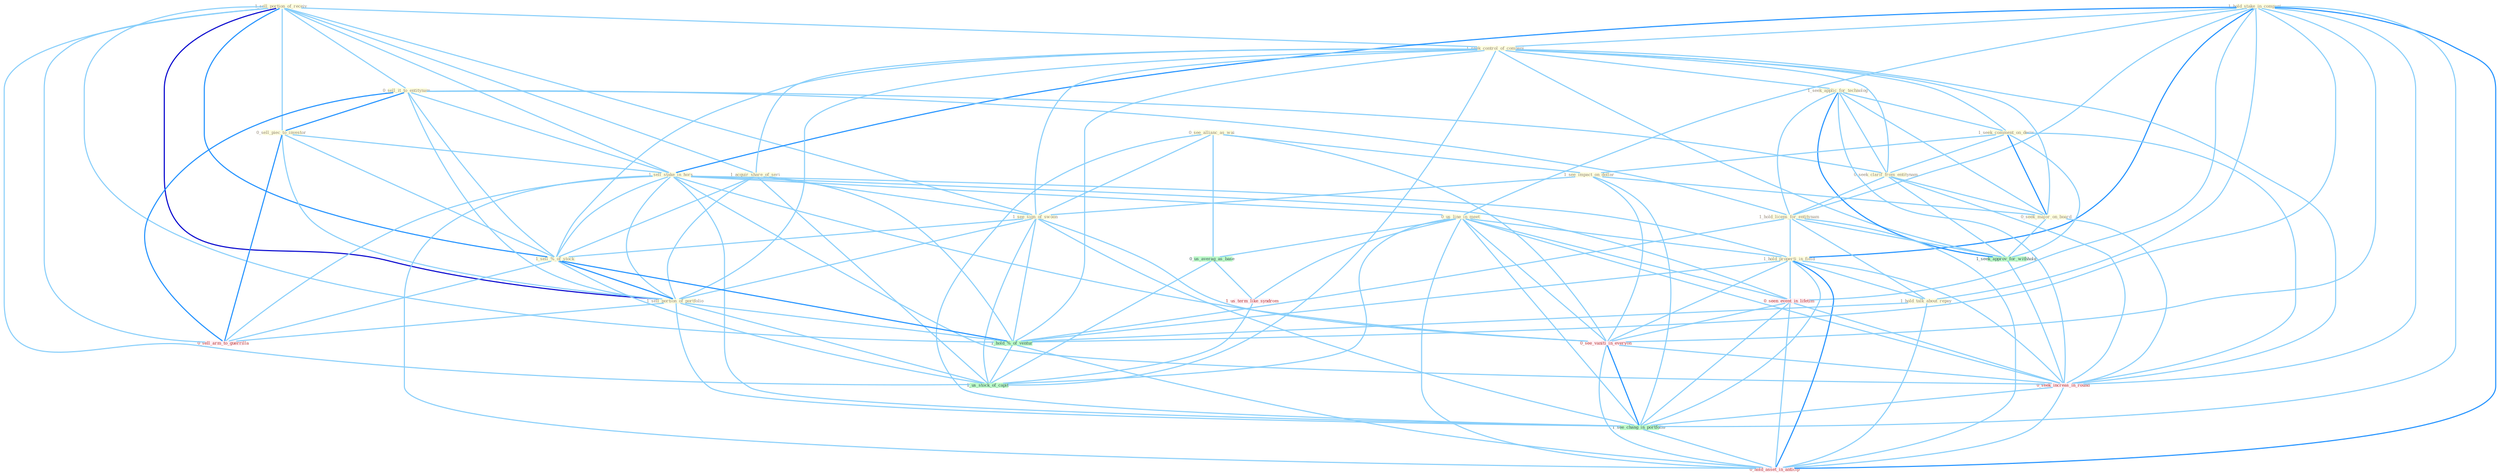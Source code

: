 Graph G{ 
    node
    [shape=polygon,style=filled,width=.5,height=.06,color="#BDFCC9",fixedsize=true,fontsize=4,
    fontcolor="#2f4f4f"];
    {node
    [color="#ffffe0", fontcolor="#8b7d6b"] "1_sell_portion_of_receiv " "1_hold_stake_in_compani " "0_sell_it_to_entitynam " "1_seek_control_of_compani " "1_seek_applic_for_technolog " "0_sell_piec_to_investor " "0_see_allianc_as_wai " "1_seek_comment_on_decis " "1_sell_stake_in_hors " "0_us_line_in_meet " "1_see_impact_on_dollar " "0_seek_clarif_from_entitynam " "0_seek_major_on_board " "1_hold_licens_for_entitynam " "1_acquir_share_of_seri " "1_see_sign_of_swoon " "1_hold_properti_in_field " "1_sell_%_of_stock " "1_hold_talk_about_repay " "1_sell_portion_of_portfolio "}
{node [color="#fff0f5", fontcolor="#b22222"] "0_seen_event_in_lifetim " "1_us_term_like_syndrom " "0_see_vaniti_in_everyon " "0_sell_arm_to_guerrilla " "0_seek_increas_in_round " "0_hold_asset_in_anticip "}
edge [color="#B0E2FF"];

	"1_sell_portion_of_receiv " -- "0_sell_it_to_entitynam " [w="1", color="#87cefa" ];
	"1_sell_portion_of_receiv " -- "1_seek_control_of_compani " [w="1", color="#87cefa" ];
	"1_sell_portion_of_receiv " -- "0_sell_piec_to_investor " [w="1", color="#87cefa" ];
	"1_sell_portion_of_receiv " -- "1_sell_stake_in_hors " [w="1", color="#87cefa" ];
	"1_sell_portion_of_receiv " -- "1_acquir_share_of_seri " [w="1", color="#87cefa" ];
	"1_sell_portion_of_receiv " -- "1_see_sign_of_swoon " [w="1", color="#87cefa" ];
	"1_sell_portion_of_receiv " -- "1_sell_%_of_stock " [w="2", color="#1e90ff" , len=0.8];
	"1_sell_portion_of_receiv " -- "1_sell_portion_of_portfolio " [w="3", color="#0000cd" , len=0.6];
	"1_sell_portion_of_receiv " -- "1_hold_%_of_ventur " [w="1", color="#87cefa" ];
	"1_sell_portion_of_receiv " -- "0_sell_arm_to_guerrilla " [w="1", color="#87cefa" ];
	"1_sell_portion_of_receiv " -- "1_us_stock_of_capit " [w="1", color="#87cefa" ];
	"1_hold_stake_in_compani " -- "1_seek_control_of_compani " [w="1", color="#87cefa" ];
	"1_hold_stake_in_compani " -- "1_sell_stake_in_hors " [w="2", color="#1e90ff" , len=0.8];
	"1_hold_stake_in_compani " -- "0_us_line_in_meet " [w="1", color="#87cefa" ];
	"1_hold_stake_in_compani " -- "1_hold_licens_for_entitynam " [w="1", color="#87cefa" ];
	"1_hold_stake_in_compani " -- "1_hold_properti_in_field " [w="2", color="#1e90ff" , len=0.8];
	"1_hold_stake_in_compani " -- "1_hold_talk_about_repay " [w="1", color="#87cefa" ];
	"1_hold_stake_in_compani " -- "0_seen_event_in_lifetim " [w="1", color="#87cefa" ];
	"1_hold_stake_in_compani " -- "1_hold_%_of_ventur " [w="1", color="#87cefa" ];
	"1_hold_stake_in_compani " -- "0_see_vaniti_in_everyon " [w="1", color="#87cefa" ];
	"1_hold_stake_in_compani " -- "0_seek_increas_in_round " [w="1", color="#87cefa" ];
	"1_hold_stake_in_compani " -- "1_see_chang_in_portfolio " [w="1", color="#87cefa" ];
	"1_hold_stake_in_compani " -- "0_hold_asset_in_anticip " [w="2", color="#1e90ff" , len=0.8];
	"0_sell_it_to_entitynam " -- "0_sell_piec_to_investor " [w="2", color="#1e90ff" , len=0.8];
	"0_sell_it_to_entitynam " -- "1_sell_stake_in_hors " [w="1", color="#87cefa" ];
	"0_sell_it_to_entitynam " -- "0_seek_clarif_from_entitynam " [w="1", color="#87cefa" ];
	"0_sell_it_to_entitynam " -- "1_hold_licens_for_entitynam " [w="1", color="#87cefa" ];
	"0_sell_it_to_entitynam " -- "1_sell_%_of_stock " [w="1", color="#87cefa" ];
	"0_sell_it_to_entitynam " -- "1_sell_portion_of_portfolio " [w="1", color="#87cefa" ];
	"0_sell_it_to_entitynam " -- "0_sell_arm_to_guerrilla " [w="2", color="#1e90ff" , len=0.8];
	"1_seek_control_of_compani " -- "1_seek_applic_for_technolog " [w="1", color="#87cefa" ];
	"1_seek_control_of_compani " -- "1_seek_comment_on_decis " [w="1", color="#87cefa" ];
	"1_seek_control_of_compani " -- "0_seek_clarif_from_entitynam " [w="1", color="#87cefa" ];
	"1_seek_control_of_compani " -- "0_seek_major_on_board " [w="1", color="#87cefa" ];
	"1_seek_control_of_compani " -- "1_acquir_share_of_seri " [w="1", color="#87cefa" ];
	"1_seek_control_of_compani " -- "1_see_sign_of_swoon " [w="1", color="#87cefa" ];
	"1_seek_control_of_compani " -- "1_sell_%_of_stock " [w="1", color="#87cefa" ];
	"1_seek_control_of_compani " -- "1_sell_portion_of_portfolio " [w="1", color="#87cefa" ];
	"1_seek_control_of_compani " -- "1_seek_approv_for_withhold " [w="1", color="#87cefa" ];
	"1_seek_control_of_compani " -- "1_hold_%_of_ventur " [w="1", color="#87cefa" ];
	"1_seek_control_of_compani " -- "0_seek_increas_in_round " [w="1", color="#87cefa" ];
	"1_seek_control_of_compani " -- "1_us_stock_of_capit " [w="1", color="#87cefa" ];
	"1_seek_applic_for_technolog " -- "1_seek_comment_on_decis " [w="1", color="#87cefa" ];
	"1_seek_applic_for_technolog " -- "0_seek_clarif_from_entitynam " [w="1", color="#87cefa" ];
	"1_seek_applic_for_technolog " -- "0_seek_major_on_board " [w="1", color="#87cefa" ];
	"1_seek_applic_for_technolog " -- "1_hold_licens_for_entitynam " [w="1", color="#87cefa" ];
	"1_seek_applic_for_technolog " -- "1_seek_approv_for_withhold " [w="2", color="#1e90ff" , len=0.8];
	"1_seek_applic_for_technolog " -- "0_seek_increas_in_round " [w="1", color="#87cefa" ];
	"0_sell_piec_to_investor " -- "1_sell_stake_in_hors " [w="1", color="#87cefa" ];
	"0_sell_piec_to_investor " -- "1_sell_%_of_stock " [w="1", color="#87cefa" ];
	"0_sell_piec_to_investor " -- "1_sell_portion_of_portfolio " [w="1", color="#87cefa" ];
	"0_sell_piec_to_investor " -- "0_sell_arm_to_guerrilla " [w="2", color="#1e90ff" , len=0.8];
	"0_see_allianc_as_wai " -- "1_see_impact_on_dollar " [w="1", color="#87cefa" ];
	"0_see_allianc_as_wai " -- "1_see_sign_of_swoon " [w="1", color="#87cefa" ];
	"0_see_allianc_as_wai " -- "0_us_averag_as_base " [w="1", color="#87cefa" ];
	"0_see_allianc_as_wai " -- "0_see_vaniti_in_everyon " [w="1", color="#87cefa" ];
	"0_see_allianc_as_wai " -- "1_see_chang_in_portfolio " [w="1", color="#87cefa" ];
	"1_seek_comment_on_decis " -- "1_see_impact_on_dollar " [w="1", color="#87cefa" ];
	"1_seek_comment_on_decis " -- "0_seek_clarif_from_entitynam " [w="1", color="#87cefa" ];
	"1_seek_comment_on_decis " -- "0_seek_major_on_board " [w="2", color="#1e90ff" , len=0.8];
	"1_seek_comment_on_decis " -- "1_seek_approv_for_withhold " [w="1", color="#87cefa" ];
	"1_seek_comment_on_decis " -- "0_seek_increas_in_round " [w="1", color="#87cefa" ];
	"1_sell_stake_in_hors " -- "0_us_line_in_meet " [w="1", color="#87cefa" ];
	"1_sell_stake_in_hors " -- "1_hold_properti_in_field " [w="1", color="#87cefa" ];
	"1_sell_stake_in_hors " -- "1_sell_%_of_stock " [w="1", color="#87cefa" ];
	"1_sell_stake_in_hors " -- "1_sell_portion_of_portfolio " [w="1", color="#87cefa" ];
	"1_sell_stake_in_hors " -- "0_seen_event_in_lifetim " [w="1", color="#87cefa" ];
	"1_sell_stake_in_hors " -- "0_see_vaniti_in_everyon " [w="1", color="#87cefa" ];
	"1_sell_stake_in_hors " -- "0_sell_arm_to_guerrilla " [w="1", color="#87cefa" ];
	"1_sell_stake_in_hors " -- "0_seek_increas_in_round " [w="1", color="#87cefa" ];
	"1_sell_stake_in_hors " -- "1_see_chang_in_portfolio " [w="1", color="#87cefa" ];
	"1_sell_stake_in_hors " -- "0_hold_asset_in_anticip " [w="1", color="#87cefa" ];
	"0_us_line_in_meet " -- "1_hold_properti_in_field " [w="1", color="#87cefa" ];
	"0_us_line_in_meet " -- "0_seen_event_in_lifetim " [w="1", color="#87cefa" ];
	"0_us_line_in_meet " -- "0_us_averag_as_base " [w="1", color="#87cefa" ];
	"0_us_line_in_meet " -- "1_us_term_like_syndrom " [w="1", color="#87cefa" ];
	"0_us_line_in_meet " -- "0_see_vaniti_in_everyon " [w="1", color="#87cefa" ];
	"0_us_line_in_meet " -- "0_seek_increas_in_round " [w="1", color="#87cefa" ];
	"0_us_line_in_meet " -- "1_us_stock_of_capit " [w="1", color="#87cefa" ];
	"0_us_line_in_meet " -- "1_see_chang_in_portfolio " [w="1", color="#87cefa" ];
	"0_us_line_in_meet " -- "0_hold_asset_in_anticip " [w="1", color="#87cefa" ];
	"1_see_impact_on_dollar " -- "0_seek_major_on_board " [w="1", color="#87cefa" ];
	"1_see_impact_on_dollar " -- "1_see_sign_of_swoon " [w="1", color="#87cefa" ];
	"1_see_impact_on_dollar " -- "0_see_vaniti_in_everyon " [w="1", color="#87cefa" ];
	"1_see_impact_on_dollar " -- "1_see_chang_in_portfolio " [w="1", color="#87cefa" ];
	"0_seek_clarif_from_entitynam " -- "0_seek_major_on_board " [w="1", color="#87cefa" ];
	"0_seek_clarif_from_entitynam " -- "1_hold_licens_for_entitynam " [w="1", color="#87cefa" ];
	"0_seek_clarif_from_entitynam " -- "1_seek_approv_for_withhold " [w="1", color="#87cefa" ];
	"0_seek_clarif_from_entitynam " -- "0_seek_increas_in_round " [w="1", color="#87cefa" ];
	"0_seek_major_on_board " -- "1_seek_approv_for_withhold " [w="1", color="#87cefa" ];
	"0_seek_major_on_board " -- "0_seek_increas_in_round " [w="1", color="#87cefa" ];
	"1_hold_licens_for_entitynam " -- "1_hold_properti_in_field " [w="1", color="#87cefa" ];
	"1_hold_licens_for_entitynam " -- "1_hold_talk_about_repay " [w="1", color="#87cefa" ];
	"1_hold_licens_for_entitynam " -- "1_seek_approv_for_withhold " [w="1", color="#87cefa" ];
	"1_hold_licens_for_entitynam " -- "1_hold_%_of_ventur " [w="1", color="#87cefa" ];
	"1_hold_licens_for_entitynam " -- "0_hold_asset_in_anticip " [w="1", color="#87cefa" ];
	"1_acquir_share_of_seri " -- "1_see_sign_of_swoon " [w="1", color="#87cefa" ];
	"1_acquir_share_of_seri " -- "1_sell_%_of_stock " [w="1", color="#87cefa" ];
	"1_acquir_share_of_seri " -- "1_sell_portion_of_portfolio " [w="1", color="#87cefa" ];
	"1_acquir_share_of_seri " -- "1_hold_%_of_ventur " [w="1", color="#87cefa" ];
	"1_acquir_share_of_seri " -- "1_us_stock_of_capit " [w="1", color="#87cefa" ];
	"1_see_sign_of_swoon " -- "1_sell_%_of_stock " [w="1", color="#87cefa" ];
	"1_see_sign_of_swoon " -- "1_sell_portion_of_portfolio " [w="1", color="#87cefa" ];
	"1_see_sign_of_swoon " -- "1_hold_%_of_ventur " [w="1", color="#87cefa" ];
	"1_see_sign_of_swoon " -- "0_see_vaniti_in_everyon " [w="1", color="#87cefa" ];
	"1_see_sign_of_swoon " -- "1_us_stock_of_capit " [w="1", color="#87cefa" ];
	"1_see_sign_of_swoon " -- "1_see_chang_in_portfolio " [w="1", color="#87cefa" ];
	"1_hold_properti_in_field " -- "1_hold_talk_about_repay " [w="1", color="#87cefa" ];
	"1_hold_properti_in_field " -- "0_seen_event_in_lifetim " [w="1", color="#87cefa" ];
	"1_hold_properti_in_field " -- "1_hold_%_of_ventur " [w="1", color="#87cefa" ];
	"1_hold_properti_in_field " -- "0_see_vaniti_in_everyon " [w="1", color="#87cefa" ];
	"1_hold_properti_in_field " -- "0_seek_increas_in_round " [w="1", color="#87cefa" ];
	"1_hold_properti_in_field " -- "1_see_chang_in_portfolio " [w="1", color="#87cefa" ];
	"1_hold_properti_in_field " -- "0_hold_asset_in_anticip " [w="2", color="#1e90ff" , len=0.8];
	"1_sell_%_of_stock " -- "1_sell_portion_of_portfolio " [w="2", color="#1e90ff" , len=0.8];
	"1_sell_%_of_stock " -- "1_hold_%_of_ventur " [w="2", color="#1e90ff" , len=0.8];
	"1_sell_%_of_stock " -- "0_sell_arm_to_guerrilla " [w="1", color="#87cefa" ];
	"1_sell_%_of_stock " -- "1_us_stock_of_capit " [w="1", color="#87cefa" ];
	"1_hold_talk_about_repay " -- "1_hold_%_of_ventur " [w="1", color="#87cefa" ];
	"1_hold_talk_about_repay " -- "0_hold_asset_in_anticip " [w="1", color="#87cefa" ];
	"1_sell_portion_of_portfolio " -- "1_hold_%_of_ventur " [w="1", color="#87cefa" ];
	"1_sell_portion_of_portfolio " -- "0_sell_arm_to_guerrilla " [w="1", color="#87cefa" ];
	"1_sell_portion_of_portfolio " -- "1_us_stock_of_capit " [w="1", color="#87cefa" ];
	"1_sell_portion_of_portfolio " -- "1_see_chang_in_portfolio " [w="1", color="#87cefa" ];
	"0_seen_event_in_lifetim " -- "0_see_vaniti_in_everyon " [w="1", color="#87cefa" ];
	"0_seen_event_in_lifetim " -- "0_seek_increas_in_round " [w="1", color="#87cefa" ];
	"0_seen_event_in_lifetim " -- "1_see_chang_in_portfolio " [w="1", color="#87cefa" ];
	"0_seen_event_in_lifetim " -- "0_hold_asset_in_anticip " [w="1", color="#87cefa" ];
	"0_us_averag_as_base " -- "1_us_term_like_syndrom " [w="1", color="#87cefa" ];
	"0_us_averag_as_base " -- "1_us_stock_of_capit " [w="1", color="#87cefa" ];
	"1_us_term_like_syndrom " -- "1_us_stock_of_capit " [w="1", color="#87cefa" ];
	"1_seek_approv_for_withhold " -- "0_seek_increas_in_round " [w="1", color="#87cefa" ];
	"1_hold_%_of_ventur " -- "1_us_stock_of_capit " [w="1", color="#87cefa" ];
	"1_hold_%_of_ventur " -- "0_hold_asset_in_anticip " [w="1", color="#87cefa" ];
	"0_see_vaniti_in_everyon " -- "0_seek_increas_in_round " [w="1", color="#87cefa" ];
	"0_see_vaniti_in_everyon " -- "1_see_chang_in_portfolio " [w="2", color="#1e90ff" , len=0.8];
	"0_see_vaniti_in_everyon " -- "0_hold_asset_in_anticip " [w="1", color="#87cefa" ];
	"0_seek_increas_in_round " -- "1_see_chang_in_portfolio " [w="1", color="#87cefa" ];
	"0_seek_increas_in_round " -- "0_hold_asset_in_anticip " [w="1", color="#87cefa" ];
	"1_see_chang_in_portfolio " -- "0_hold_asset_in_anticip " [w="1", color="#87cefa" ];
}